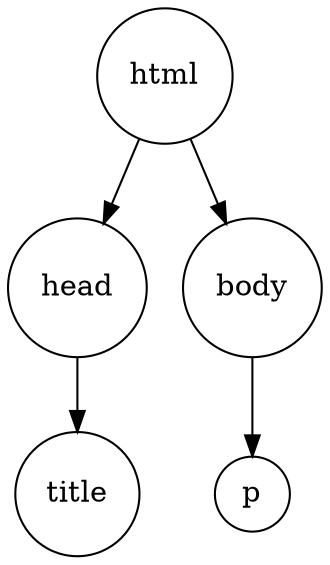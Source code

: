 digraph {

    node[shape=circle];

    html -> head;    
    html -> body;
    head -> title;
    body -> p;
}

